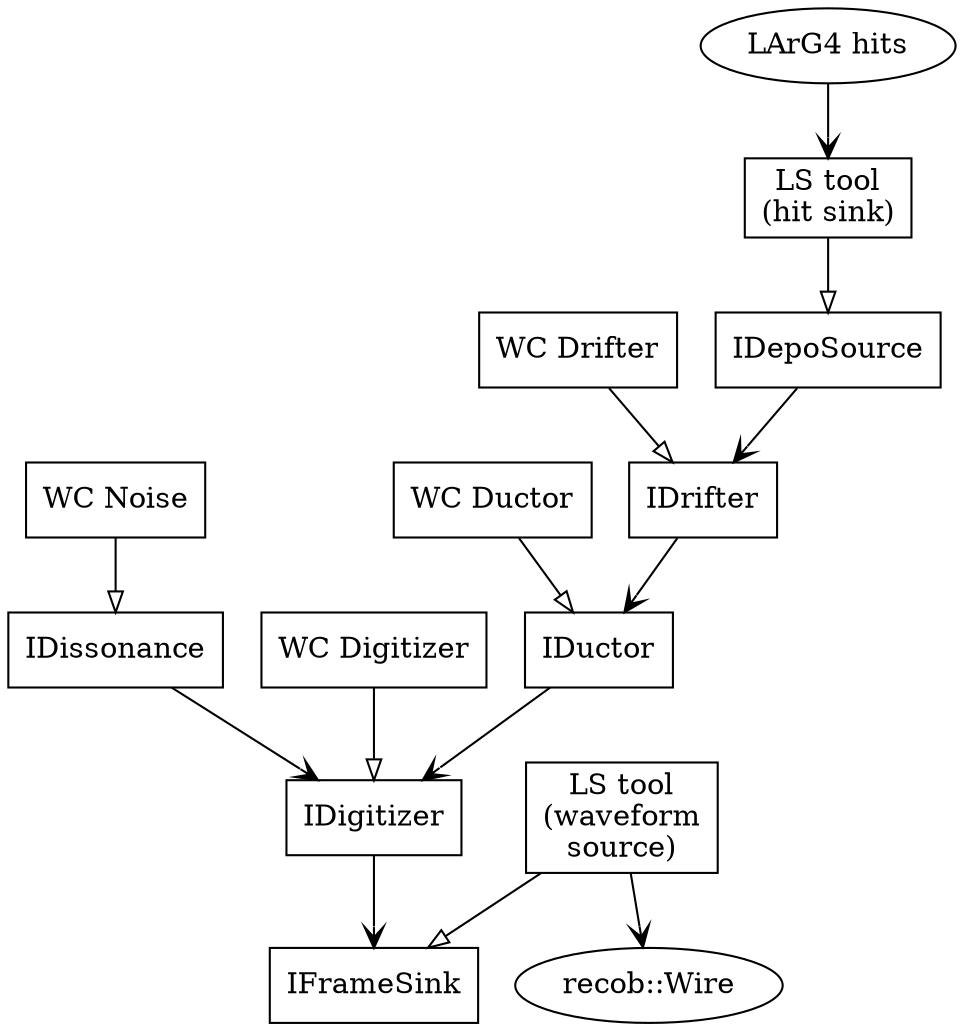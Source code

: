 digraph chain {

        node[shape=box];

        ideposrc[label="IDepoSource",pos="0,2!"];

        idrifter[label="IDrifter",pos="2,2!"];
        drifter[label="WC Drifter",pos="2,0.5!"];

        iductor[label="IDuctor",pos="4,2!"];
        ductor[label="WC Ductor",pos="4, 0.65!"];

        idis[label="IDissonance",pos="5,1.25!"];
        dis[label="WC Noise",pos="5,0!"];

        idigi[label="IDigitizer",pos="6,2!"];
        digi[label="WC Digitizer",pos="6,0.65!"];

        ifsink[label="IFrameSink", pos="8,2!"];


        lsin[label="LArG4 hits", shape=ellipse,pos="-1.5,0!"];
        lsout[label="recob::Wire", shape=ellipse,pos="9.5,0!"];

        depotool[label="LS tool\n(hit sink)",pos="0,0!"];
        frametool[label="LS tool\n(waveform\nsource)",pos="8,0!"];

        depotool->ideposrc[arrowhead=empty];
        frametool->ifsink[arrowhead=empty];

        drifter->idrifter[arrowhead=empty];
        ductor->iductor[arrowhead=empty];
        dis->idis[arrowhead=empty];
        digi->idigi[arrowhead=empty];

        ideposrc->idrifter->iductor->idigi->ifsink[arrowhead=vee];
        idis->idigi[arrowhead=vee];

        lsin->depotool[arrowhead=vee];
        frametool->lsout[arrowhead=vee];

        // label="Wire Cell LArSoft Simulation Module";
}